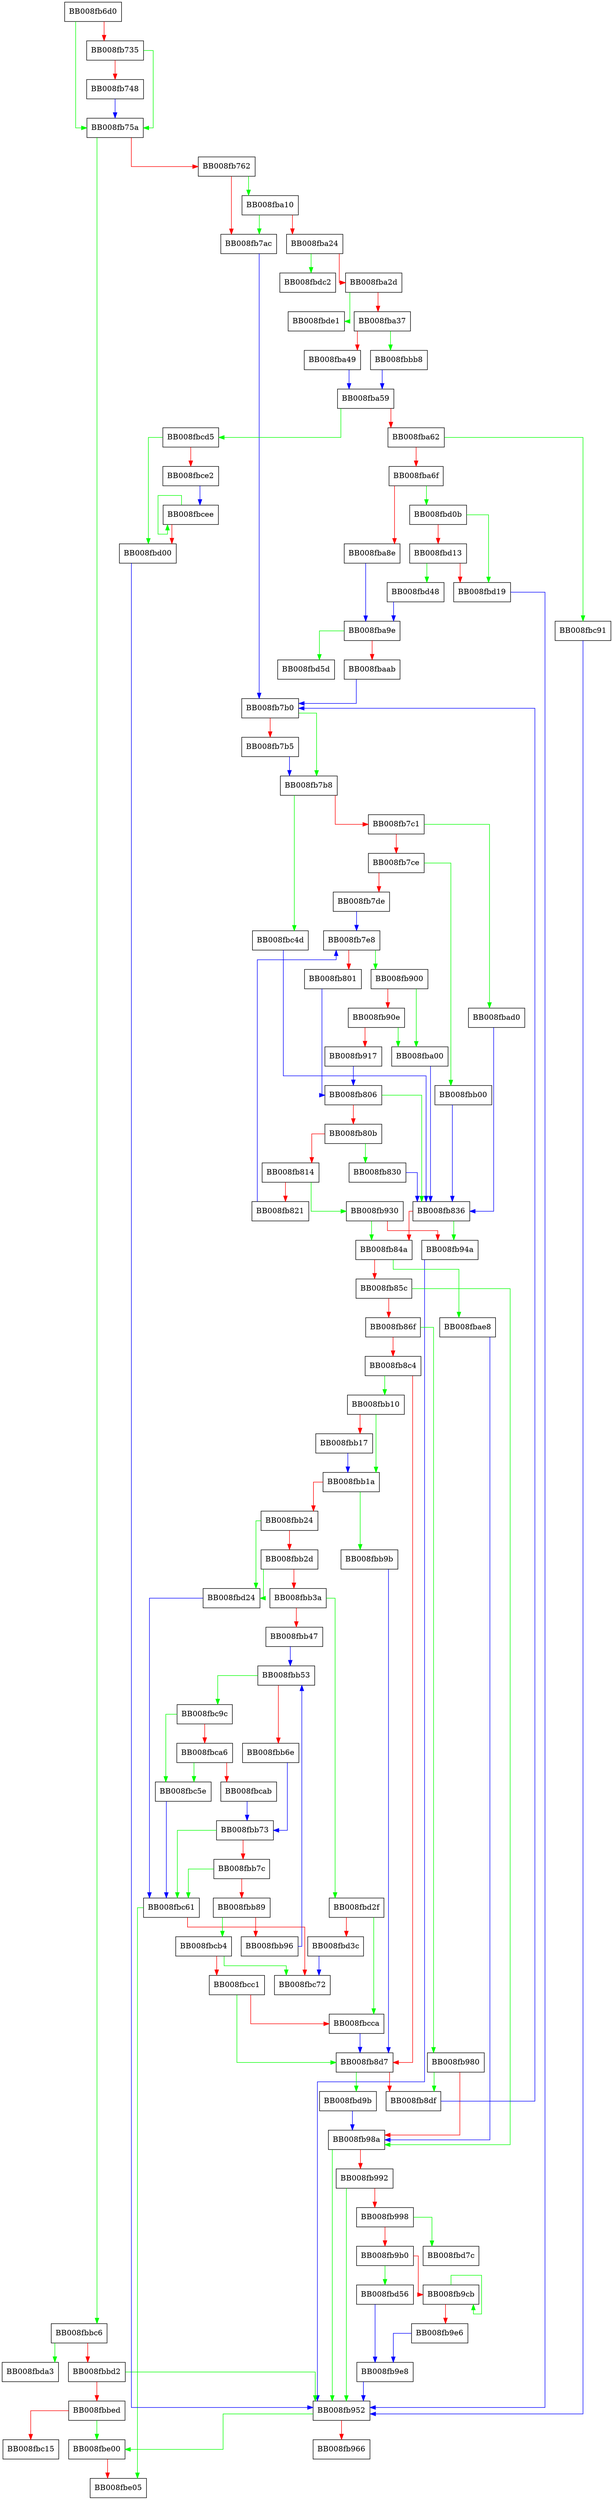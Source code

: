 digraph __gconv_transform_ucs2_internal {
  node [shape="box"];
  graph [splines=ortho];
  BB008fb6d0 -> BB008fb75a [color="green"];
  BB008fb6d0 -> BB008fb735 [color="red"];
  BB008fb735 -> BB008fb75a [color="green"];
  BB008fb735 -> BB008fb748 [color="red"];
  BB008fb748 -> BB008fb75a [color="blue"];
  BB008fb75a -> BB008fbbc6 [color="green"];
  BB008fb75a -> BB008fb762 [color="red"];
  BB008fb762 -> BB008fba10 [color="green"];
  BB008fb762 -> BB008fb7ac [color="red"];
  BB008fb7ac -> BB008fb7b0 [color="blue"];
  BB008fb7b0 -> BB008fb7b8 [color="green"];
  BB008fb7b0 -> BB008fb7b5 [color="red"];
  BB008fb7b5 -> BB008fb7b8 [color="blue"];
  BB008fb7b8 -> BB008fbc4d [color="green"];
  BB008fb7b8 -> BB008fb7c1 [color="red"];
  BB008fb7c1 -> BB008fbad0 [color="green"];
  BB008fb7c1 -> BB008fb7ce [color="red"];
  BB008fb7ce -> BB008fbb00 [color="green"];
  BB008fb7ce -> BB008fb7de [color="red"];
  BB008fb7de -> BB008fb7e8 [color="blue"];
  BB008fb7e8 -> BB008fb900 [color="green"];
  BB008fb7e8 -> BB008fb801 [color="red"];
  BB008fb801 -> BB008fb806 [color="blue"];
  BB008fb806 -> BB008fb836 [color="green"];
  BB008fb806 -> BB008fb80b [color="red"];
  BB008fb80b -> BB008fb830 [color="green"];
  BB008fb80b -> BB008fb814 [color="red"];
  BB008fb814 -> BB008fb930 [color="green"];
  BB008fb814 -> BB008fb821 [color="red"];
  BB008fb821 -> BB008fb7e8 [color="blue"];
  BB008fb830 -> BB008fb836 [color="blue"];
  BB008fb836 -> BB008fb94a [color="green"];
  BB008fb836 -> BB008fb84a [color="red"];
  BB008fb84a -> BB008fbae8 [color="green"];
  BB008fb84a -> BB008fb85c [color="red"];
  BB008fb85c -> BB008fb98a [color="green"];
  BB008fb85c -> BB008fb86f [color="red"];
  BB008fb86f -> BB008fb980 [color="green"];
  BB008fb86f -> BB008fb8c4 [color="red"];
  BB008fb8c4 -> BB008fbb10 [color="green"];
  BB008fb8c4 -> BB008fb8d7 [color="red"];
  BB008fb8d7 -> BB008fbd9b [color="green"];
  BB008fb8d7 -> BB008fb8df [color="red"];
  BB008fb8df -> BB008fb7b0 [color="blue"];
  BB008fb900 -> BB008fba00 [color="green"];
  BB008fb900 -> BB008fb90e [color="red"];
  BB008fb90e -> BB008fba00 [color="green"];
  BB008fb90e -> BB008fb917 [color="red"];
  BB008fb917 -> BB008fb806 [color="blue"];
  BB008fb930 -> BB008fb84a [color="green"];
  BB008fb930 -> BB008fb94a [color="red"];
  BB008fb94a -> BB008fb952 [color="blue"];
  BB008fb952 -> BB008fbe00 [color="green"];
  BB008fb952 -> BB008fb966 [color="red"];
  BB008fb980 -> BB008fb8df [color="green"];
  BB008fb980 -> BB008fb98a [color="red"];
  BB008fb98a -> BB008fb952 [color="green"];
  BB008fb98a -> BB008fb992 [color="red"];
  BB008fb992 -> BB008fb952 [color="green"];
  BB008fb992 -> BB008fb998 [color="red"];
  BB008fb998 -> BB008fbd7c [color="green"];
  BB008fb998 -> BB008fb9b0 [color="red"];
  BB008fb9b0 -> BB008fbd56 [color="green"];
  BB008fb9b0 -> BB008fb9cb [color="red"];
  BB008fb9cb -> BB008fb9cb [color="green"];
  BB008fb9cb -> BB008fb9e6 [color="red"];
  BB008fb9e6 -> BB008fb9e8 [color="blue"];
  BB008fb9e8 -> BB008fb952 [color="blue"];
  BB008fba00 -> BB008fb836 [color="blue"];
  BB008fba10 -> BB008fb7ac [color="green"];
  BB008fba10 -> BB008fba24 [color="red"];
  BB008fba24 -> BB008fbdc2 [color="green"];
  BB008fba24 -> BB008fba2d [color="red"];
  BB008fba2d -> BB008fbde1 [color="green"];
  BB008fba2d -> BB008fba37 [color="red"];
  BB008fba37 -> BB008fbbb8 [color="green"];
  BB008fba37 -> BB008fba49 [color="red"];
  BB008fba49 -> BB008fba59 [color="blue"];
  BB008fba59 -> BB008fbcd5 [color="green"];
  BB008fba59 -> BB008fba62 [color="red"];
  BB008fba62 -> BB008fbc91 [color="green"];
  BB008fba62 -> BB008fba6f [color="red"];
  BB008fba6f -> BB008fbd0b [color="green"];
  BB008fba6f -> BB008fba8e [color="red"];
  BB008fba8e -> BB008fba9e [color="blue"];
  BB008fba9e -> BB008fbd5d [color="green"];
  BB008fba9e -> BB008fbaab [color="red"];
  BB008fbaab -> BB008fb7b0 [color="blue"];
  BB008fbad0 -> BB008fb836 [color="blue"];
  BB008fbae8 -> BB008fb98a [color="blue"];
  BB008fbb00 -> BB008fb836 [color="blue"];
  BB008fbb10 -> BB008fbb1a [color="green"];
  BB008fbb10 -> BB008fbb17 [color="red"];
  BB008fbb17 -> BB008fbb1a [color="blue"];
  BB008fbb1a -> BB008fbb9b [color="green"];
  BB008fbb1a -> BB008fbb24 [color="red"];
  BB008fbb24 -> BB008fbd24 [color="green"];
  BB008fbb24 -> BB008fbb2d [color="red"];
  BB008fbb2d -> BB008fbd24 [color="green"];
  BB008fbb2d -> BB008fbb3a [color="red"];
  BB008fbb3a -> BB008fbd2f [color="green"];
  BB008fbb3a -> BB008fbb47 [color="red"];
  BB008fbb47 -> BB008fbb53 [color="blue"];
  BB008fbb53 -> BB008fbc9c [color="green"];
  BB008fbb53 -> BB008fbb6e [color="red"];
  BB008fbb6e -> BB008fbb73 [color="blue"];
  BB008fbb73 -> BB008fbc61 [color="green"];
  BB008fbb73 -> BB008fbb7c [color="red"];
  BB008fbb7c -> BB008fbc61 [color="green"];
  BB008fbb7c -> BB008fbb89 [color="red"];
  BB008fbb89 -> BB008fbcb4 [color="green"];
  BB008fbb89 -> BB008fbb96 [color="red"];
  BB008fbb96 -> BB008fbb53 [color="blue"];
  BB008fbb9b -> BB008fb8d7 [color="blue"];
  BB008fbbb8 -> BB008fba59 [color="blue"];
  BB008fbbc6 -> BB008fbda3 [color="green"];
  BB008fbbc6 -> BB008fbbd2 [color="red"];
  BB008fbbd2 -> BB008fb952 [color="green"];
  BB008fbbd2 -> BB008fbbed [color="red"];
  BB008fbbed -> BB008fbe00 [color="green"];
  BB008fbbed -> BB008fbc15 [color="red"];
  BB008fbc4d -> BB008fb836 [color="blue"];
  BB008fbc5e -> BB008fbc61 [color="blue"];
  BB008fbc61 -> BB008fbe05 [color="green"];
  BB008fbc61 -> BB008fbc72 [color="red"];
  BB008fbc91 -> BB008fb952 [color="blue"];
  BB008fbc9c -> BB008fbc5e [color="green"];
  BB008fbc9c -> BB008fbca6 [color="red"];
  BB008fbca6 -> BB008fbc5e [color="green"];
  BB008fbca6 -> BB008fbcab [color="red"];
  BB008fbcab -> BB008fbb73 [color="blue"];
  BB008fbcb4 -> BB008fbc72 [color="green"];
  BB008fbcb4 -> BB008fbcc1 [color="red"];
  BB008fbcc1 -> BB008fb8d7 [color="green"];
  BB008fbcc1 -> BB008fbcca [color="red"];
  BB008fbcca -> BB008fb8d7 [color="blue"];
  BB008fbcd5 -> BB008fbd00 [color="green"];
  BB008fbcd5 -> BB008fbce2 [color="red"];
  BB008fbce2 -> BB008fbcee [color="blue"];
  BB008fbcee -> BB008fbcee [color="green"];
  BB008fbcee -> BB008fbd00 [color="red"];
  BB008fbd00 -> BB008fb952 [color="blue"];
  BB008fbd0b -> BB008fbd19 [color="green"];
  BB008fbd0b -> BB008fbd13 [color="red"];
  BB008fbd13 -> BB008fbd48 [color="green"];
  BB008fbd13 -> BB008fbd19 [color="red"];
  BB008fbd19 -> BB008fb952 [color="blue"];
  BB008fbd24 -> BB008fbc61 [color="blue"];
  BB008fbd2f -> BB008fbcca [color="green"];
  BB008fbd2f -> BB008fbd3c [color="red"];
  BB008fbd3c -> BB008fbc72 [color="blue"];
  BB008fbd48 -> BB008fba9e [color="blue"];
  BB008fbd56 -> BB008fb9e8 [color="blue"];
  BB008fbd9b -> BB008fb98a [color="blue"];
  BB008fbe00 -> BB008fbe05 [color="red"];
}